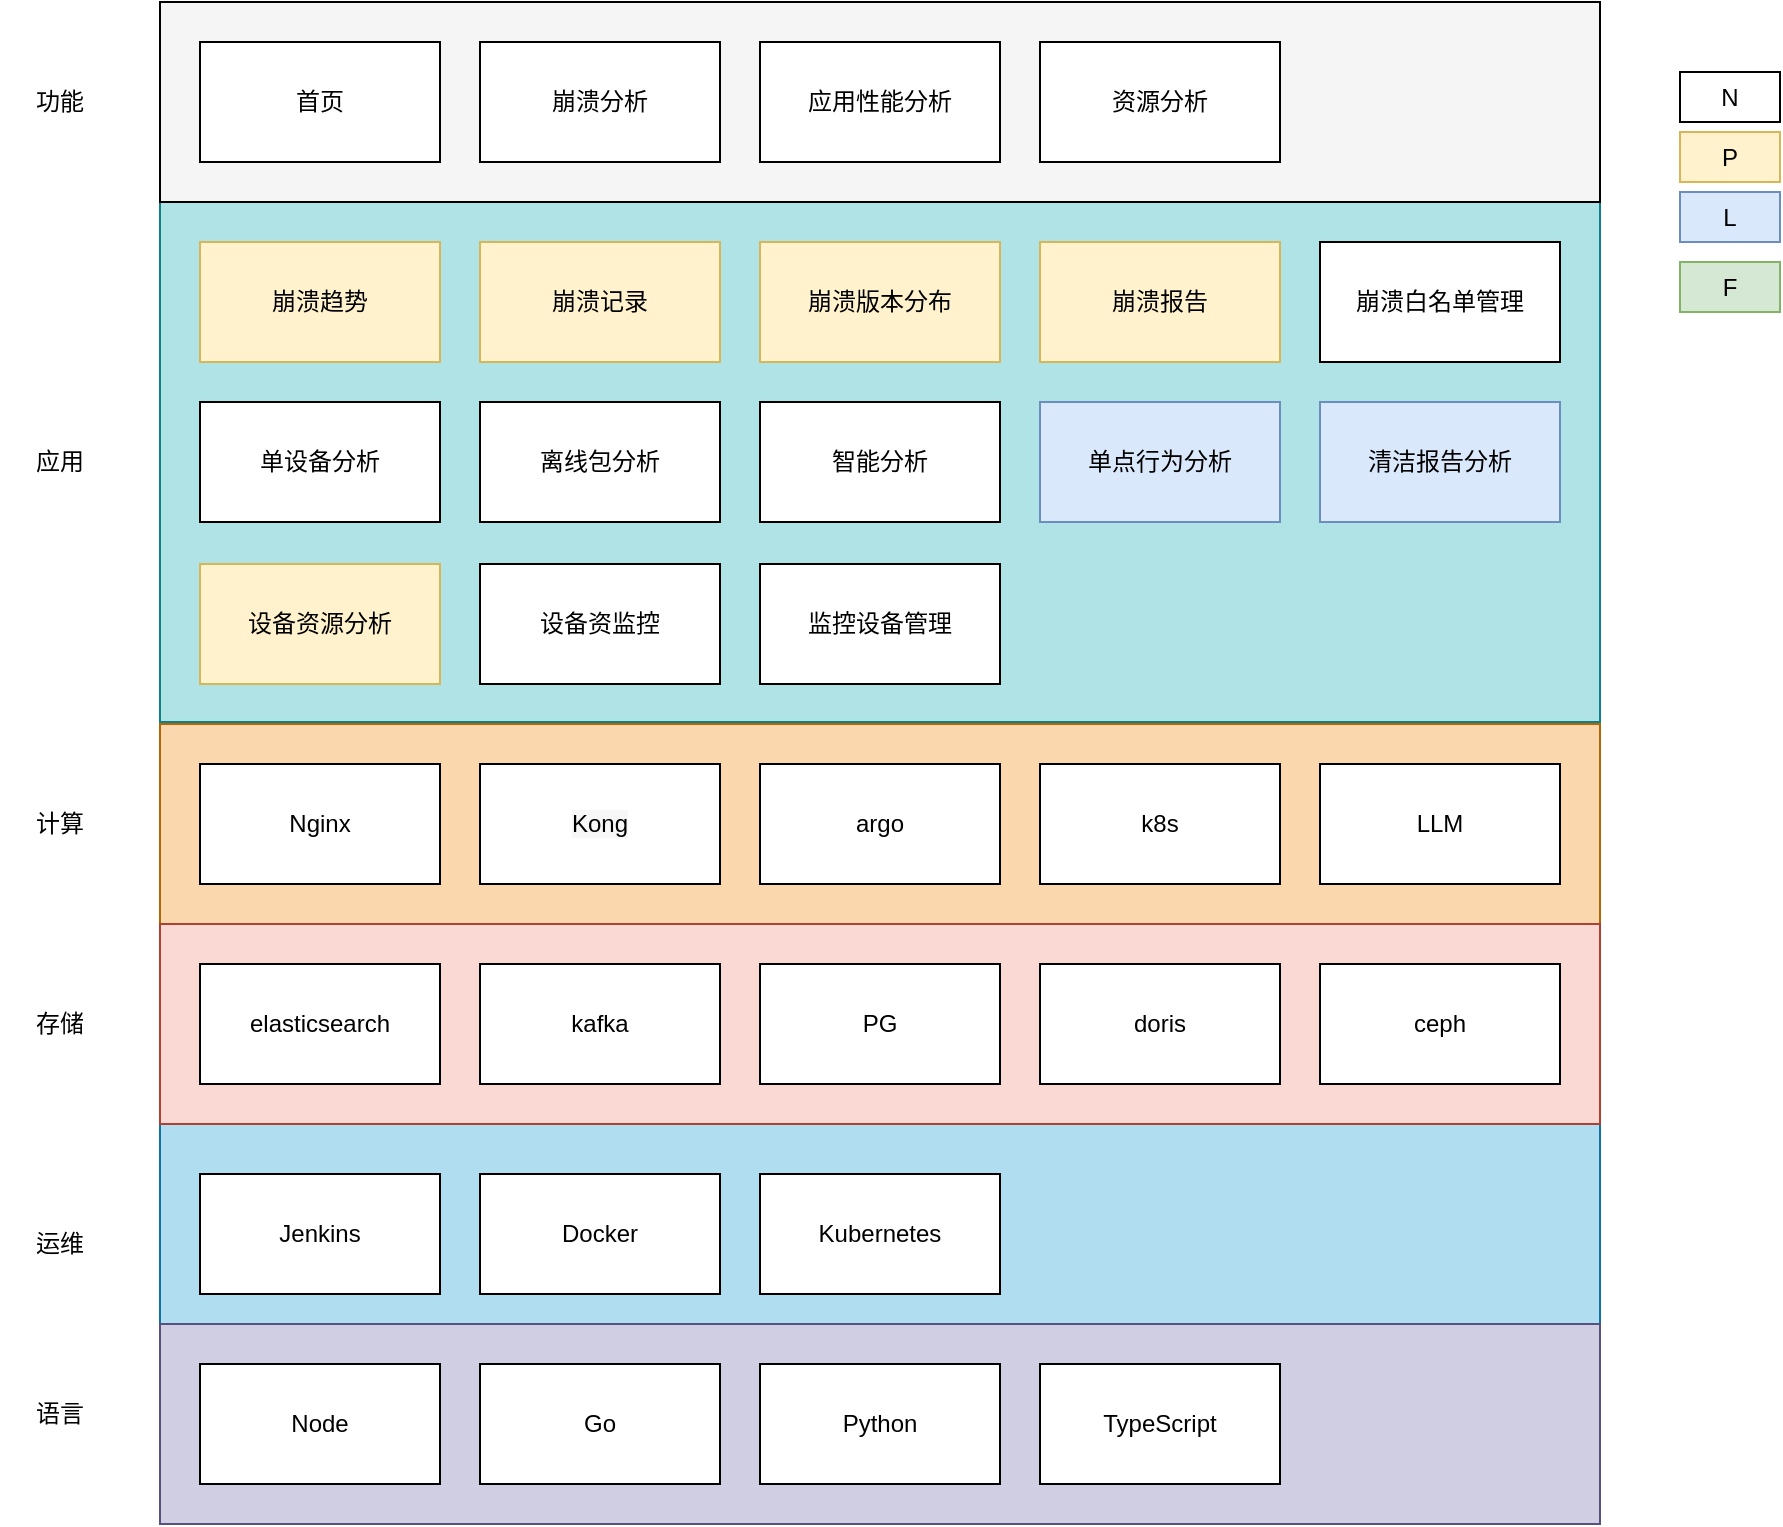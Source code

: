 <mxfile version="24.5.4" type="github">
  <diagram name="Page-1" id="e7e014a7-5840-1c2e-5031-d8a46d1fe8dd">
    <mxGraphModel dx="1050" dy="530" grid="1" gridSize="10" guides="1" tooltips="1" connect="1" arrows="1" fold="1" page="1" pageScale="1" pageWidth="1169" pageHeight="826" background="none" math="0" shadow="0">
      <root>
        <mxCell id="0" />
        <mxCell id="1" parent="0" />
        <mxCell id="7poOKJEEPHAl35N9_9CA-41" value="" style="rounded=0;whiteSpace=wrap;html=1;fillColor=#b0e3e6;strokeColor=#0e8088;" parent="1" vertex="1">
          <mxGeometry x="140" y="130" width="720" height="260" as="geometry" />
        </mxCell>
        <mxCell id="7poOKJEEPHAl35N9_9CA-42" value="" style="rounded=0;whiteSpace=wrap;html=1;fillColor=#fad7ac;strokeColor=#b46504;" parent="1" vertex="1">
          <mxGeometry x="140" y="391" width="720" height="100" as="geometry" />
        </mxCell>
        <mxCell id="7poOKJEEPHAl35N9_9CA-43" value="" style="rounded=0;whiteSpace=wrap;html=1;fillColor=#b1ddf0;strokeColor=#10739e;" parent="1" vertex="1">
          <mxGeometry x="140" y="591" width="720" height="100" as="geometry" />
        </mxCell>
        <mxCell id="7poOKJEEPHAl35N9_9CA-44" value="" style="rounded=0;whiteSpace=wrap;html=1;fillColor=#d0cee2;strokeColor=#56517e;" parent="1" vertex="1">
          <mxGeometry x="140" y="691" width="720" height="100" as="geometry" />
        </mxCell>
        <mxCell id="7poOKJEEPHAl35N9_9CA-45" value="" style="rounded=0;whiteSpace=wrap;html=1;fillColor=#fad9d5;strokeColor=#ae4132;" parent="1" vertex="1">
          <mxGeometry x="140" y="491" width="720" height="100" as="geometry" />
        </mxCell>
        <mxCell id="7poOKJEEPHAl35N9_9CA-46" value="elasticsearch" style="rounded=0;whiteSpace=wrap;html=1;" parent="1" vertex="1">
          <mxGeometry x="160" y="511" width="120" height="60" as="geometry" />
        </mxCell>
        <mxCell id="7poOKJEEPHAl35N9_9CA-47" value="kafka" style="rounded=0;whiteSpace=wrap;html=1;" parent="1" vertex="1">
          <mxGeometry x="300" y="511" width="120" height="60" as="geometry" />
        </mxCell>
        <mxCell id="7poOKJEEPHAl35N9_9CA-48" value="PG" style="rounded=0;whiteSpace=wrap;html=1;" parent="1" vertex="1">
          <mxGeometry x="440" y="511" width="120" height="60" as="geometry" />
        </mxCell>
        <mxCell id="7poOKJEEPHAl35N9_9CA-49" value="doris" style="rounded=0;whiteSpace=wrap;html=1;" parent="1" vertex="1">
          <mxGeometry x="580" y="511" width="120" height="60" as="geometry" />
        </mxCell>
        <mxCell id="7poOKJEEPHAl35N9_9CA-50" value="Node" style="rounded=0;whiteSpace=wrap;html=1;" parent="1" vertex="1">
          <mxGeometry x="160" y="711" width="120" height="60" as="geometry" />
        </mxCell>
        <mxCell id="7poOKJEEPHAl35N9_9CA-51" value="Go" style="rounded=0;whiteSpace=wrap;html=1;" parent="1" vertex="1">
          <mxGeometry x="300" y="711" width="120" height="60" as="geometry" />
        </mxCell>
        <mxCell id="7poOKJEEPHAl35N9_9CA-52" value="Jenkins" style="rounded=0;whiteSpace=wrap;html=1;" parent="1" vertex="1">
          <mxGeometry x="160" y="616" width="120" height="60" as="geometry" />
        </mxCell>
        <mxCell id="7poOKJEEPHAl35N9_9CA-53" value="Docker" style="rounded=0;whiteSpace=wrap;html=1;" parent="1" vertex="1">
          <mxGeometry x="300" y="616" width="120" height="60" as="geometry" />
        </mxCell>
        <mxCell id="7poOKJEEPHAl35N9_9CA-54" value="语言" style="text;html=1;strokeColor=none;fillColor=none;align=center;verticalAlign=middle;whiteSpace=wrap;rounded=0;" parent="1" vertex="1">
          <mxGeometry x="60" y="721" width="60" height="30" as="geometry" />
        </mxCell>
        <mxCell id="7poOKJEEPHAl35N9_9CA-55" value="运维" style="text;html=1;strokeColor=none;fillColor=none;align=center;verticalAlign=middle;whiteSpace=wrap;rounded=0;" parent="1" vertex="1">
          <mxGeometry x="60" y="636" width="60" height="30" as="geometry" />
        </mxCell>
        <mxCell id="7poOKJEEPHAl35N9_9CA-56" value="存储" style="text;html=1;strokeColor=none;fillColor=none;align=center;verticalAlign=middle;whiteSpace=wrap;rounded=0;" parent="1" vertex="1">
          <mxGeometry x="60" y="526" width="60" height="30" as="geometry" />
        </mxCell>
        <mxCell id="7poOKJEEPHAl35N9_9CA-57" value="计算" style="text;html=1;strokeColor=none;fillColor=none;align=center;verticalAlign=middle;whiteSpace=wrap;rounded=0;" parent="1" vertex="1">
          <mxGeometry x="60" y="426" width="60" height="30" as="geometry" />
        </mxCell>
        <mxCell id="7poOKJEEPHAl35N9_9CA-58" value="Nginx" style="rounded=0;whiteSpace=wrap;html=1;" parent="1" vertex="1">
          <mxGeometry x="160" y="411" width="120" height="60" as="geometry" />
        </mxCell>
        <mxCell id="7poOKJEEPHAl35N9_9CA-59" value="&lt;span style=&quot;text-align: left; background-color: rgb(247, 247, 247);&quot;&gt;&lt;font style=&quot;font-size: 12px;&quot;&gt;Kong&lt;/font&gt;&lt;/span&gt;" style="rounded=0;whiteSpace=wrap;html=1;" parent="1" vertex="1">
          <mxGeometry x="300" y="411" width="120" height="60" as="geometry" />
        </mxCell>
        <mxCell id="7poOKJEEPHAl35N9_9CA-60" value="ceph" style="rounded=0;whiteSpace=wrap;html=1;" parent="1" vertex="1">
          <mxGeometry x="720" y="511" width="120" height="60" as="geometry" />
        </mxCell>
        <mxCell id="7poOKJEEPHAl35N9_9CA-61" value="argo" style="rounded=0;whiteSpace=wrap;html=1;" parent="1" vertex="1">
          <mxGeometry x="440" y="411" width="120" height="60" as="geometry" />
        </mxCell>
        <mxCell id="7poOKJEEPHAl35N9_9CA-62" value="k8s" style="rounded=0;whiteSpace=wrap;html=1;" parent="1" vertex="1">
          <mxGeometry x="580" y="411" width="120" height="60" as="geometry" />
        </mxCell>
        <mxCell id="7poOKJEEPHAl35N9_9CA-63" value="崩溃趋势" style="rounded=0;whiteSpace=wrap;html=1;fillColor=#fff2cc;strokeColor=#d6b656;" parent="1" vertex="1">
          <mxGeometry x="160" y="150" width="120" height="60" as="geometry" />
        </mxCell>
        <mxCell id="7poOKJEEPHAl35N9_9CA-64" value="崩溃记录" style="rounded=0;whiteSpace=wrap;html=1;fillColor=#fff2cc;strokeColor=#d6b656;" parent="1" vertex="1">
          <mxGeometry x="300" y="150" width="120" height="60" as="geometry" />
        </mxCell>
        <mxCell id="7poOKJEEPHAl35N9_9CA-65" value="崩溃版本分布" style="rounded=0;whiteSpace=wrap;html=1;fillColor=#fff2cc;strokeColor=#d6b656;" parent="1" vertex="1">
          <mxGeometry x="440" y="150" width="120" height="60" as="geometry" />
        </mxCell>
        <mxCell id="7poOKJEEPHAl35N9_9CA-66" value="崩溃报告" style="rounded=0;whiteSpace=wrap;html=1;fillColor=#fff2cc;strokeColor=#d6b656;" parent="1" vertex="1">
          <mxGeometry x="580" y="150" width="120" height="60" as="geometry" />
        </mxCell>
        <mxCell id="7poOKJEEPHAl35N9_9CA-67" value="" style="rounded=0;whiteSpace=wrap;html=1;fillColor=#F5F5F5;" parent="1" vertex="1">
          <mxGeometry x="140" y="30" width="720" height="100" as="geometry" />
        </mxCell>
        <mxCell id="7poOKJEEPHAl35N9_9CA-68" value="功能" style="text;html=1;strokeColor=none;fillColor=none;align=center;verticalAlign=middle;whiteSpace=wrap;rounded=0;" parent="1" vertex="1">
          <mxGeometry x="60" y="65" width="60" height="30" as="geometry" />
        </mxCell>
        <mxCell id="7poOKJEEPHAl35N9_9CA-69" value="首页" style="rounded=0;whiteSpace=wrap;html=1;" parent="1" vertex="1">
          <mxGeometry x="160" y="50" width="120" height="60" as="geometry" />
        </mxCell>
        <mxCell id="7poOKJEEPHAl35N9_9CA-70" value="应用" style="text;html=1;strokeColor=none;fillColor=none;align=center;verticalAlign=middle;whiteSpace=wrap;rounded=0;" parent="1" vertex="1">
          <mxGeometry x="60" y="245" width="60" height="30" as="geometry" />
        </mxCell>
        <mxCell id="7poOKJEEPHAl35N9_9CA-71" value="崩溃分析" style="rounded=0;whiteSpace=wrap;html=1;" parent="1" vertex="1">
          <mxGeometry x="300" y="50" width="120" height="60" as="geometry" />
        </mxCell>
        <mxCell id="7poOKJEEPHAl35N9_9CA-72" value="应用性能分析" style="rounded=0;whiteSpace=wrap;html=1;" parent="1" vertex="1">
          <mxGeometry x="440" y="50" width="120" height="60" as="geometry" />
        </mxCell>
        <mxCell id="7poOKJEEPHAl35N9_9CA-73" value="资源分析" style="rounded=0;whiteSpace=wrap;html=1;" parent="1" vertex="1">
          <mxGeometry x="580" y="50" width="120" height="60" as="geometry" />
        </mxCell>
        <mxCell id="7poOKJEEPHAl35N9_9CA-74" value="设备资源分析" style="rounded=0;whiteSpace=wrap;html=1;fillColor=#fff2cc;strokeColor=#d6b656;" parent="1" vertex="1">
          <mxGeometry x="160" y="311" width="120" height="60" as="geometry" />
        </mxCell>
        <mxCell id="7poOKJEEPHAl35N9_9CA-75" value="设备资监控" style="rounded=0;whiteSpace=wrap;html=1;" parent="1" vertex="1">
          <mxGeometry x="300" y="311" width="120" height="60" as="geometry" />
        </mxCell>
        <mxCell id="7poOKJEEPHAl35N9_9CA-76" value="监控设备管理" style="rounded=0;whiteSpace=wrap;html=1;" parent="1" vertex="1">
          <mxGeometry x="440" y="311" width="120" height="60" as="geometry" />
        </mxCell>
        <mxCell id="7poOKJEEPHAl35N9_9CA-77" value="单设备分析" style="rounded=0;whiteSpace=wrap;html=1;" parent="1" vertex="1">
          <mxGeometry x="160" y="230" width="120" height="60" as="geometry" />
        </mxCell>
        <mxCell id="7poOKJEEPHAl35N9_9CA-78" value="离线包分析" style="rounded=0;whiteSpace=wrap;html=1;" parent="1" vertex="1">
          <mxGeometry x="300" y="230" width="120" height="60" as="geometry" />
        </mxCell>
        <mxCell id="7poOKJEEPHAl35N9_9CA-79" value="智能分析" style="rounded=0;whiteSpace=wrap;html=1;" parent="1" vertex="1">
          <mxGeometry x="440" y="230" width="120" height="60" as="geometry" />
        </mxCell>
        <mxCell id="7poOKJEEPHAl35N9_9CA-80" value="单点行为分析" style="rounded=0;whiteSpace=wrap;html=1;fillColor=#dae8fc;strokeColor=#6c8ebf;" parent="1" vertex="1">
          <mxGeometry x="580" y="230" width="120" height="60" as="geometry" />
        </mxCell>
        <mxCell id="7poOKJEEPHAl35N9_9CA-81" value="N" style="rounded=0;whiteSpace=wrap;html=1;" parent="1" vertex="1">
          <mxGeometry x="900" y="65" width="50" height="25" as="geometry" />
        </mxCell>
        <mxCell id="7poOKJEEPHAl35N9_9CA-82" value="P" style="rounded=0;whiteSpace=wrap;html=1;fillColor=#fff2cc;strokeColor=#d6b656;" parent="1" vertex="1">
          <mxGeometry x="900" y="95" width="50" height="25" as="geometry" />
        </mxCell>
        <mxCell id="7poOKJEEPHAl35N9_9CA-83" value="L" style="rounded=0;whiteSpace=wrap;html=1;fillColor=#dae8fc;strokeColor=#6c8ebf;" parent="1" vertex="1">
          <mxGeometry x="900" y="125" width="50" height="25" as="geometry" />
        </mxCell>
        <mxCell id="7poOKJEEPHAl35N9_9CA-84" value="F" style="rounded=0;whiteSpace=wrap;html=1;fillColor=#d5e8d4;strokeColor=#82b366;" parent="1" vertex="1">
          <mxGeometry x="900" y="160" width="50" height="25" as="geometry" />
        </mxCell>
        <mxCell id="7poOKJEEPHAl35N9_9CA-85" value="崩溃白名单管理" style="rounded=0;whiteSpace=wrap;html=1;" parent="1" vertex="1">
          <mxGeometry x="720" y="150" width="120" height="60" as="geometry" />
        </mxCell>
        <mxCell id="7poOKJEEPHAl35N9_9CA-86" value="Python" style="rounded=0;whiteSpace=wrap;html=1;" parent="1" vertex="1">
          <mxGeometry x="440" y="711" width="120" height="60" as="geometry" />
        </mxCell>
        <mxCell id="7poOKJEEPHAl35N9_9CA-87" value="TypeScript" style="rounded=0;whiteSpace=wrap;html=1;" parent="1" vertex="1">
          <mxGeometry x="580" y="711" width="120" height="60" as="geometry" />
        </mxCell>
        <mxCell id="7poOKJEEPHAl35N9_9CA-88" value="LLM" style="rounded=0;whiteSpace=wrap;html=1;" parent="1" vertex="1">
          <mxGeometry x="720" y="411" width="120" height="60" as="geometry" />
        </mxCell>
        <mxCell id="7poOKJEEPHAl35N9_9CA-89" value="清洁报告分析" style="rounded=0;whiteSpace=wrap;html=1;fillColor=#dae8fc;strokeColor=#6c8ebf;" parent="1" vertex="1">
          <mxGeometry x="720" y="230" width="120" height="60" as="geometry" />
        </mxCell>
        <mxCell id="7poOKJEEPHAl35N9_9CA-90" value="Kubernetes" style="rounded=0;whiteSpace=wrap;html=1;" parent="1" vertex="1">
          <mxGeometry x="440" y="616" width="120" height="60" as="geometry" />
        </mxCell>
      </root>
    </mxGraphModel>
  </diagram>
</mxfile>
